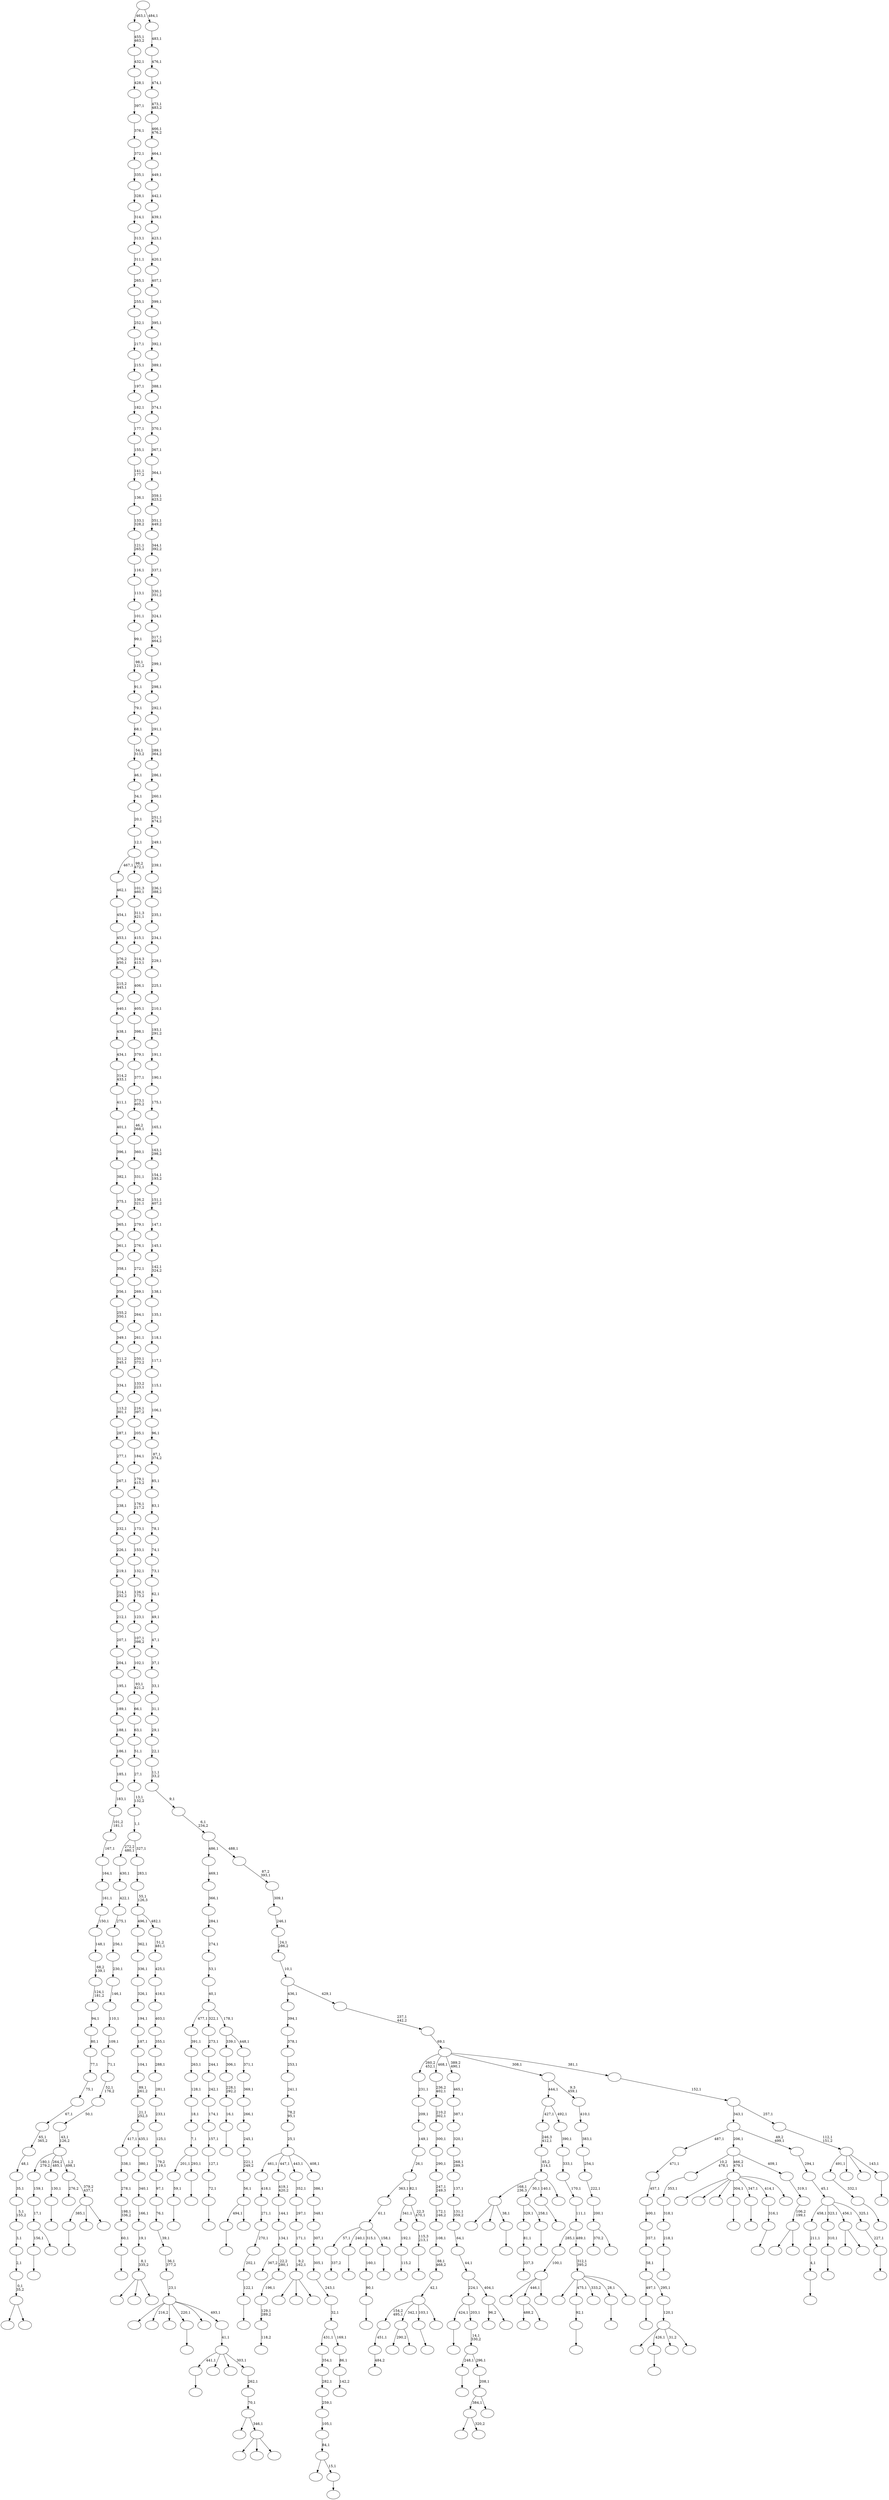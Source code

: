 digraph T {
	600 [label=""]
	599 [label=""]
	598 [label=""]
	597 [label=""]
	596 [label=""]
	595 [label=""]
	594 [label=""]
	593 [label=""]
	592 [label=""]
	591 [label=""]
	590 [label=""]
	589 [label=""]
	588 [label=""]
	587 [label=""]
	586 [label=""]
	585 [label=""]
	584 [label=""]
	583 [label=""]
	582 [label=""]
	581 [label=""]
	580 [label=""]
	579 [label=""]
	578 [label=""]
	577 [label=""]
	576 [label=""]
	575 [label=""]
	574 [label=""]
	573 [label=""]
	572 [label=""]
	571 [label=""]
	570 [label=""]
	569 [label=""]
	568 [label=""]
	567 [label=""]
	566 [label=""]
	565 [label=""]
	564 [label=""]
	563 [label=""]
	562 [label=""]
	561 [label=""]
	560 [label=""]
	559 [label=""]
	558 [label=""]
	557 [label=""]
	556 [label=""]
	555 [label=""]
	554 [label=""]
	553 [label=""]
	552 [label=""]
	551 [label=""]
	550 [label=""]
	549 [label=""]
	548 [label=""]
	547 [label=""]
	546 [label=""]
	545 [label=""]
	544 [label=""]
	543 [label=""]
	542 [label=""]
	541 [label=""]
	540 [label=""]
	539 [label=""]
	538 [label=""]
	537 [label=""]
	536 [label=""]
	535 [label=""]
	534 [label=""]
	533 [label=""]
	532 [label=""]
	531 [label=""]
	530 [label=""]
	529 [label=""]
	528 [label=""]
	527 [label=""]
	526 [label=""]
	525 [label=""]
	524 [label=""]
	523 [label=""]
	522 [label=""]
	521 [label=""]
	520 [label=""]
	519 [label=""]
	518 [label=""]
	517 [label=""]
	516 [label=""]
	515 [label=""]
	514 [label=""]
	513 [label=""]
	512 [label=""]
	511 [label=""]
	510 [label=""]
	509 [label=""]
	508 [label=""]
	507 [label=""]
	506 [label=""]
	505 [label=""]
	504 [label=""]
	503 [label=""]
	502 [label=""]
	501 [label=""]
	500 [label=""]
	499 [label=""]
	498 [label=""]
	497 [label=""]
	496 [label=""]
	495 [label=""]
	494 [label=""]
	493 [label=""]
	492 [label=""]
	491 [label=""]
	490 [label=""]
	489 [label=""]
	488 [label=""]
	487 [label=""]
	486 [label=""]
	485 [label=""]
	484 [label=""]
	483 [label=""]
	482 [label=""]
	481 [label=""]
	480 [label=""]
	479 [label=""]
	478 [label=""]
	477 [label=""]
	476 [label=""]
	475 [label=""]
	474 [label=""]
	473 [label=""]
	472 [label=""]
	471 [label=""]
	470 [label=""]
	469 [label=""]
	468 [label=""]
	467 [label=""]
	466 [label=""]
	465 [label=""]
	464 [label=""]
	463 [label=""]
	462 [label=""]
	461 [label=""]
	460 [label=""]
	459 [label=""]
	458 [label=""]
	457 [label=""]
	456 [label=""]
	455 [label=""]
	454 [label=""]
	453 [label=""]
	452 [label=""]
	451 [label=""]
	450 [label=""]
	449 [label=""]
	448 [label=""]
	447 [label=""]
	446 [label=""]
	445 [label=""]
	444 [label=""]
	443 [label=""]
	442 [label=""]
	441 [label=""]
	440 [label=""]
	439 [label=""]
	438 [label=""]
	437 [label=""]
	436 [label=""]
	435 [label=""]
	434 [label=""]
	433 [label=""]
	432 [label=""]
	431 [label=""]
	430 [label=""]
	429 [label=""]
	428 [label=""]
	427 [label=""]
	426 [label=""]
	425 [label=""]
	424 [label=""]
	423 [label=""]
	422 [label=""]
	421 [label=""]
	420 [label=""]
	419 [label=""]
	418 [label=""]
	417 [label=""]
	416 [label=""]
	415 [label=""]
	414 [label=""]
	413 [label=""]
	412 [label=""]
	411 [label=""]
	410 [label=""]
	409 [label=""]
	408 [label=""]
	407 [label=""]
	406 [label=""]
	405 [label=""]
	404 [label=""]
	403 [label=""]
	402 [label=""]
	401 [label=""]
	400 [label=""]
	399 [label=""]
	398 [label=""]
	397 [label=""]
	396 [label=""]
	395 [label=""]
	394 [label=""]
	393 [label=""]
	392 [label=""]
	391 [label=""]
	390 [label=""]
	389 [label=""]
	388 [label=""]
	387 [label=""]
	386 [label=""]
	385 [label=""]
	384 [label=""]
	383 [label=""]
	382 [label=""]
	381 [label=""]
	380 [label=""]
	379 [label=""]
	378 [label=""]
	377 [label=""]
	376 [label=""]
	375 [label=""]
	374 [label=""]
	373 [label=""]
	372 [label=""]
	371 [label=""]
	370 [label=""]
	369 [label=""]
	368 [label=""]
	367 [label=""]
	366 [label=""]
	365 [label=""]
	364 [label=""]
	363 [label=""]
	362 [label=""]
	361 [label=""]
	360 [label=""]
	359 [label=""]
	358 [label=""]
	357 [label=""]
	356 [label=""]
	355 [label=""]
	354 [label=""]
	353 [label=""]
	352 [label=""]
	351 [label=""]
	350 [label=""]
	349 [label=""]
	348 [label=""]
	347 [label=""]
	346 [label=""]
	345 [label=""]
	344 [label=""]
	343 [label=""]
	342 [label=""]
	341 [label=""]
	340 [label=""]
	339 [label=""]
	338 [label=""]
	337 [label=""]
	336 [label=""]
	335 [label=""]
	334 [label=""]
	333 [label=""]
	332 [label=""]
	331 [label=""]
	330 [label=""]
	329 [label=""]
	328 [label=""]
	327 [label=""]
	326 [label=""]
	325 [label=""]
	324 [label=""]
	323 [label=""]
	322 [label=""]
	321 [label=""]
	320 [label=""]
	319 [label=""]
	318 [label=""]
	317 [label=""]
	316 [label=""]
	315 [label=""]
	314 [label=""]
	313 [label=""]
	312 [label=""]
	311 [label=""]
	310 [label=""]
	309 [label=""]
	308 [label=""]
	307 [label=""]
	306 [label=""]
	305 [label=""]
	304 [label=""]
	303 [label=""]
	302 [label=""]
	301 [label=""]
	300 [label=""]
	299 [label=""]
	298 [label=""]
	297 [label=""]
	296 [label=""]
	295 [label=""]
	294 [label=""]
	293 [label=""]
	292 [label=""]
	291 [label=""]
	290 [label=""]
	289 [label=""]
	288 [label=""]
	287 [label=""]
	286 [label=""]
	285 [label=""]
	284 [label=""]
	283 [label=""]
	282 [label=""]
	281 [label=""]
	280 [label=""]
	279 [label=""]
	278 [label=""]
	277 [label=""]
	276 [label=""]
	275 [label=""]
	274 [label=""]
	273 [label=""]
	272 [label=""]
	271 [label=""]
	270 [label=""]
	269 [label=""]
	268 [label=""]
	267 [label=""]
	266 [label=""]
	265 [label=""]
	264 [label=""]
	263 [label=""]
	262 [label=""]
	261 [label=""]
	260 [label=""]
	259 [label=""]
	258 [label=""]
	257 [label=""]
	256 [label=""]
	255 [label=""]
	254 [label=""]
	253 [label=""]
	252 [label=""]
	251 [label=""]
	250 [label=""]
	249 [label=""]
	248 [label=""]
	247 [label=""]
	246 [label=""]
	245 [label=""]
	244 [label=""]
	243 [label=""]
	242 [label=""]
	241 [label=""]
	240 [label=""]
	239 [label=""]
	238 [label=""]
	237 [label=""]
	236 [label=""]
	235 [label=""]
	234 [label=""]
	233 [label=""]
	232 [label=""]
	231 [label=""]
	230 [label=""]
	229 [label=""]
	228 [label=""]
	227 [label=""]
	226 [label=""]
	225 [label=""]
	224 [label=""]
	223 [label=""]
	222 [label=""]
	221 [label=""]
	220 [label=""]
	219 [label=""]
	218 [label=""]
	217 [label=""]
	216 [label=""]
	215 [label=""]
	214 [label=""]
	213 [label=""]
	212 [label=""]
	211 [label=""]
	210 [label=""]
	209 [label=""]
	208 [label=""]
	207 [label=""]
	206 [label=""]
	205 [label=""]
	204 [label=""]
	203 [label=""]
	202 [label=""]
	201 [label=""]
	200 [label=""]
	199 [label=""]
	198 [label=""]
	197 [label=""]
	196 [label=""]
	195 [label=""]
	194 [label=""]
	193 [label=""]
	192 [label=""]
	191 [label=""]
	190 [label=""]
	189 [label=""]
	188 [label=""]
	187 [label=""]
	186 [label=""]
	185 [label=""]
	184 [label=""]
	183 [label=""]
	182 [label=""]
	181 [label=""]
	180 [label=""]
	179 [label=""]
	178 [label=""]
	177 [label=""]
	176 [label=""]
	175 [label=""]
	174 [label=""]
	173 [label=""]
	172 [label=""]
	171 [label=""]
	170 [label=""]
	169 [label=""]
	168 [label=""]
	167 [label=""]
	166 [label=""]
	165 [label=""]
	164 [label=""]
	163 [label=""]
	162 [label=""]
	161 [label=""]
	160 [label=""]
	159 [label=""]
	158 [label=""]
	157 [label=""]
	156 [label=""]
	155 [label=""]
	154 [label=""]
	153 [label=""]
	152 [label=""]
	151 [label=""]
	150 [label=""]
	149 [label=""]
	148 [label=""]
	147 [label=""]
	146 [label=""]
	145 [label=""]
	144 [label=""]
	143 [label=""]
	142 [label=""]
	141 [label=""]
	140 [label=""]
	139 [label=""]
	138 [label=""]
	137 [label=""]
	136 [label=""]
	135 [label=""]
	134 [label=""]
	133 [label=""]
	132 [label=""]
	131 [label=""]
	130 [label=""]
	129 [label=""]
	128 [label=""]
	127 [label=""]
	126 [label=""]
	125 [label=""]
	124 [label=""]
	123 [label=""]
	122 [label=""]
	121 [label=""]
	120 [label=""]
	119 [label=""]
	118 [label=""]
	117 [label=""]
	116 [label=""]
	115 [label=""]
	114 [label=""]
	113 [label=""]
	112 [label=""]
	111 [label=""]
	110 [label=""]
	109 [label=""]
	108 [label=""]
	107 [label=""]
	106 [label=""]
	105 [label=""]
	104 [label=""]
	103 [label=""]
	102 [label=""]
	101 [label=""]
	100 [label=""]
	99 [label=""]
	98 [label=""]
	97 [label=""]
	96 [label=""]
	95 [label=""]
	94 [label=""]
	93 [label=""]
	92 [label=""]
	91 [label=""]
	90 [label=""]
	89 [label=""]
	88 [label=""]
	87 [label=""]
	86 [label=""]
	85 [label=""]
	84 [label=""]
	83 [label=""]
	82 [label=""]
	81 [label=""]
	80 [label=""]
	79 [label=""]
	78 [label=""]
	77 [label=""]
	76 [label=""]
	75 [label=""]
	74 [label=""]
	73 [label=""]
	72 [label=""]
	71 [label=""]
	70 [label=""]
	69 [label=""]
	68 [label=""]
	67 [label=""]
	66 [label=""]
	65 [label=""]
	64 [label=""]
	63 [label=""]
	62 [label=""]
	61 [label=""]
	60 [label=""]
	59 [label=""]
	58 [label=""]
	57 [label=""]
	56 [label=""]
	55 [label=""]
	54 [label=""]
	53 [label=""]
	52 [label=""]
	51 [label=""]
	50 [label=""]
	49 [label=""]
	48 [label=""]
	47 [label=""]
	46 [label=""]
	45 [label=""]
	44 [label=""]
	43 [label=""]
	42 [label=""]
	41 [label=""]
	40 [label=""]
	39 [label=""]
	38 [label=""]
	37 [label=""]
	36 [label=""]
	35 [label=""]
	34 [label=""]
	33 [label=""]
	32 [label=""]
	31 [label=""]
	30 [label=""]
	29 [label=""]
	28 [label=""]
	27 [label=""]
	26 [label=""]
	25 [label=""]
	24 [label=""]
	23 [label=""]
	22 [label=""]
	21 [label=""]
	20 [label=""]
	19 [label=""]
	18 [label=""]
	17 [label=""]
	16 [label=""]
	15 [label=""]
	14 [label=""]
	13 [label=""]
	12 [label=""]
	11 [label=""]
	10 [label=""]
	9 [label=""]
	8 [label=""]
	7 [label=""]
	6 [label=""]
	5 [label=""]
	4 [label=""]
	3 [label=""]
	2 [label=""]
	1 [label=""]
	0 [label=""]
	599 -> 600 [label=""]
	596 -> 597 [label="337,2"]
	594 -> 595 [label=""]
	592 -> 593 [label=""]
	591 -> 592 [label="60,1"]
	590 -> 591 [label="198,1\n336,2"]
	589 -> 590 [label="278,1"]
	588 -> 589 [label="338,1"]
	584 -> 599 [label="156,1"]
	584 -> 585 [label=""]
	583 -> 584 [label="17,1"]
	582 -> 583 [label="159,1"]
	580 -> 581 [label=""]
	579 -> 580 [label="130,1"]
	576 -> 577 [label="115,2"]
	575 -> 576 [label="192,1"]
	567 -> 568 [label=""]
	566 -> 567 [label="90,1"]
	565 -> 566 [label="160,1"]
	563 -> 564 [label=""]
	562 -> 563 [label="4,1"]
	561 -> 562 [label="211,1"]
	559 -> 560 [label=""]
	558 -> 559 [label="59,1"]
	556 -> 557 [label=""]
	555 -> 558 [label="201,1"]
	555 -> 556 [label="293,1"]
	554 -> 555 [label="7,1"]
	553 -> 554 [label="18,1"]
	552 -> 553 [label="128,1"]
	551 -> 552 [label="263,1"]
	550 -> 551 [label="391,1"]
	548 -> 549 [label="337,3"]
	547 -> 548 [label="81,1"]
	545 -> 546 [label=""]
	542 -> 543 [label=""]
	539 -> 540 [label=""]
	538 -> 539 [label="218,1"]
	537 -> 538 [label="318,1"]
	536 -> 537 [label="353,1"]
	532 -> 533 [label=""]
	530 -> 586 [label=""]
	530 -> 531 [label=""]
	529 -> 530 [label="0,1\n35,2"]
	528 -> 529 [label="2,1"]
	527 -> 528 [label="3,1"]
	526 -> 527 [label="5,1\n155,2"]
	525 -> 526 [label="35,1"]
	524 -> 525 [label="48,1"]
	523 -> 524 [label="65,1\n365,2"]
	522 -> 523 [label="67,1"]
	521 -> 522 [label="75,1"]
	520 -> 521 [label="77,1"]
	519 -> 520 [label="80,1"]
	518 -> 519 [label="94,1"]
	517 -> 518 [label="124,1\n181,2"]
	516 -> 517 [label="68,2\n139,1"]
	515 -> 516 [label="148,1"]
	514 -> 515 [label="150,1"]
	513 -> 514 [label="161,1"]
	512 -> 513 [label="164,1"]
	511 -> 512 [label="167,1"]
	510 -> 511 [label="101,2\n181,1"]
	509 -> 510 [label="183,1"]
	508 -> 509 [label="185,1"]
	507 -> 508 [label="186,1"]
	506 -> 507 [label="188,1"]
	505 -> 506 [label="189,1"]
	504 -> 505 [label="195,1"]
	503 -> 504 [label="204,1"]
	502 -> 503 [label="207,1"]
	501 -> 502 [label="212,1"]
	500 -> 501 [label="214,1\n252,2"]
	499 -> 500 [label="219,1"]
	498 -> 499 [label="226,1"]
	497 -> 498 [label="232,1"]
	496 -> 497 [label="238,1"]
	495 -> 496 [label="267,1"]
	494 -> 495 [label="277,1"]
	493 -> 494 [label="287,1"]
	492 -> 493 [label="113,2\n301,1"]
	491 -> 492 [label="334,1"]
	490 -> 491 [label="311,2\n345,1"]
	489 -> 490 [label="349,1"]
	488 -> 489 [label="255,2\n350,1"]
	487 -> 488 [label="356,1"]
	486 -> 487 [label="358,1"]
	485 -> 486 [label="361,1"]
	484 -> 485 [label="365,1"]
	483 -> 484 [label="375,1"]
	482 -> 483 [label="382,1"]
	481 -> 482 [label="396,1"]
	480 -> 481 [label="401,1"]
	479 -> 480 [label="411,1"]
	478 -> 479 [label="314,2\n433,1"]
	477 -> 478 [label="434,1"]
	476 -> 477 [label="438,1"]
	475 -> 476 [label="440,1"]
	474 -> 475 [label="215,2\n445,1"]
	473 -> 474 [label="376,2\n450,1"]
	472 -> 473 [label="453,1"]
	471 -> 472 [label="454,1"]
	470 -> 471 [label="462,1"]
	468 -> 469 [label="484,2"]
	467 -> 468 [label="451,1"]
	464 -> 465 [label=""]
	463 -> 464 [label="92,1"]
	459 -> 534 [label=""]
	459 -> 460 [label="320,2"]
	457 -> 458 [label=""]
	453 -> 454 [label=""]
	452 -> 453 [label="16,1"]
	451 -> 452 [label="228,1\n292,2"]
	450 -> 451 [label="306,1"]
	446 -> 598 [label="290,2"]
	446 -> 447 [label=""]
	444 -> 445 [label=""]
	442 -> 443 [label=""]
	441 -> 442 [label="332,1"]
	439 -> 440 [label=""]
	438 -> 541 [label=""]
	438 -> 449 [label=""]
	438 -> 439 [label="38,1"]
	436 -> 437 [label=""]
	435 -> 436 [label="72,1"]
	434 -> 435 [label="127,1"]
	433 -> 434 [label="157,1"]
	432 -> 433 [label="174,1"]
	431 -> 432 [label="242,1"]
	430 -> 431 [label="244,1"]
	429 -> 430 [label="273,1"]
	427 -> 428 [label=""]
	426 -> 427 [label="310,1"]
	423 -> 424 [label=""]
	422 -> 596 [label="57,1"]
	422 -> 594 [label="240,1"]
	422 -> 565 [label="315,1"]
	422 -> 423 [label="158,1"]
	421 -> 422 [label="61,1"]
	418 -> 419 [label=""]
	417 -> 547 [label="329,1"]
	417 -> 418 [label="258,1"]
	415 -> 416 [label=""]
	414 -> 415 [label="122,1"]
	413 -> 414 [label="202,1"]
	412 -> 413 [label="270,1"]
	411 -> 412 [label="271,1"]
	410 -> 411 [label="418,1"]
	407 -> 532 [label="494,1"]
	407 -> 408 [label=""]
	406 -> 407 [label="56,1"]
	405 -> 406 [label="221,1\n249,2"]
	404 -> 405 [label="245,1"]
	403 -> 404 [label="266,1"]
	402 -> 403 [label="369,1"]
	401 -> 402 [label="371,1"]
	400 -> 450 [label="339,1"]
	400 -> 401 [label="448,1"]
	399 -> 550 [label="477,1"]
	399 -> 429 [label="322,1"]
	399 -> 400 [label="178,1"]
	398 -> 399 [label="40,1"]
	397 -> 398 [label="53,1"]
	396 -> 397 [label="274,1"]
	395 -> 396 [label="284,1"]
	394 -> 395 [label="366,1"]
	393 -> 394 [label="469,1"]
	391 -> 392 [label=""]
	389 -> 390 [label=""]
	387 -> 388 [label=""]
	386 -> 572 [label=""]
	386 -> 387 [label="15,1"]
	385 -> 386 [label="84,1"]
	384 -> 385 [label="105,1"]
	383 -> 384 [label="259,1"]
	382 -> 383 [label="282,1"]
	381 -> 382 [label="354,1"]
	379 -> 380 [label=""]
	376 -> 377 [label=""]
	374 -> 375 [label=""]
	373 -> 374 [label="316,1"]
	371 -> 372 [label=""]
	368 -> 369 [label=""]
	365 -> 366 [label=""]
	363 -> 364 [label="118,2"]
	362 -> 363 [label="129,1\n289,2"]
	361 -> 362 [label="196,1"]
	360 -> 570 [label="367,2"]
	360 -> 361 [label="22,2\n280,1"]
	359 -> 360 [label="134,1"]
	358 -> 359 [label="144,1"]
	357 -> 358 [label="419,1\n420,2"]
	353 -> 587 [label=""]
	353 -> 409 [label=""]
	353 -> 354 [label=""]
	352 -> 353 [label="8,1\n335,2"]
	351 -> 352 [label="19,1"]
	350 -> 351 [label="166,1"]
	349 -> 350 [label="340,1"]
	348 -> 349 [label="380,1"]
	347 -> 588 [label="417,1"]
	347 -> 348 [label="435,1"]
	346 -> 347 [label="21,1\n252,3"]
	345 -> 346 [label="89,1\n261,2"]
	344 -> 345 [label="104,1"]
	343 -> 344 [label="187,1"]
	342 -> 343 [label="194,1"]
	341 -> 342 [label="326,1"]
	340 -> 341 [label="336,1"]
	339 -> 340 [label="362,1"]
	336 -> 438 [label="168,1\n236,3"]
	336 -> 417 [label="30,1"]
	336 -> 389 [label="140,1"]
	336 -> 337 [label=""]
	335 -> 336 [label="85,2\n114,1"]
	334 -> 335 [label="246,3\n412,1"]
	332 -> 573 [label=""]
	332 -> 448 [label=""]
	332 -> 425 [label=""]
	332 -> 391 [label="304,1"]
	332 -> 379 [label="347,1"]
	332 -> 373 [label="414,1"]
	332 -> 333 [label=""]
	330 -> 355 [label="488,2"]
	330 -> 331 [label=""]
	328 -> 461 [label=""]
	328 -> 330 [label="446,1"]
	328 -> 329 [label=""]
	327 -> 328 [label="100,1"]
	325 -> 574 [label=""]
	325 -> 444 [label="426,1"]
	325 -> 338 [label="31,2"]
	325 -> 326 [label=""]
	324 -> 325 [label="120,1"]
	323 -> 371 [label="497,1"]
	323 -> 324 [label="295,1"]
	322 -> 323 [label="58,1"]
	321 -> 322 [label="357,1"]
	320 -> 321 [label="400,1"]
	319 -> 320 [label="457,1"]
	318 -> 319 [label="471,1"]
	314 -> 315 [label=""]
	313 -> 314 [label="115,3\n213,1"]
	312 -> 575 [label="341,1"]
	312 -> 313 [label="22,3\n470,1"]
	311 -> 421 [label="363,1"]
	311 -> 312 [label="82,1"]
	310 -> 311 [label="26,1"]
	309 -> 310 [label="149,1"]
	308 -> 309 [label="209,1"]
	307 -> 308 [label="231,1"]
	305 -> 462 [label=""]
	305 -> 306 [label=""]
	304 -> 305 [label="106,2\n199,1"]
	303 -> 304 [label="319,1"]
	302 -> 536 [label="10,2\n478,1"]
	302 -> 332 [label="466,2\n479,1"]
	302 -> 303 [label="409,1"]
	299 -> 467 [label="154,2\n495,1"]
	299 -> 446 [label="342,1"]
	299 -> 376 [label="103,1"]
	299 -> 300 [label=""]
	298 -> 299 [label="42,1"]
	297 -> 298 [label="88,1\n468,2"]
	296 -> 297 [label="108,1"]
	295 -> 296 [label="172,1\n246,2"]
	294 -> 295 [label="247,1\n249,3"]
	293 -> 294 [label="290,1"]
	292 -> 293 [label="300,1"]
	291 -> 292 [label="210,2\n302,1"]
	290 -> 291 [label="236,2\n402,1"]
	288 -> 578 [label=""]
	288 -> 289 [label=""]
	284 -> 285 [label=""]
	281 -> 420 [label=""]
	281 -> 317 [label=""]
	281 -> 282 [label=""]
	280 -> 281 [label="9,2\n162,1"]
	279 -> 280 [label="171,1"]
	278 -> 279 [label="297,1"]
	277 -> 278 [label="352,1"]
	274 -> 457 [label="385,1"]
	274 -> 301 [label=""]
	274 -> 275 [label=""]
	273 -> 378 [label="276,2"]
	273 -> 274 [label="379,2\n437,1"]
	272 -> 582 [label="180,1\n279,2"]
	272 -> 579 [label="264,2\n485,1"]
	272 -> 273 [label="1,2\n498,1"]
	271 -> 272 [label="43,1\n126,2"]
	270 -> 271 [label="50,1"]
	269 -> 270 [label="52,1\n176,2"]
	268 -> 269 [label="71,1"]
	267 -> 268 [label="109,1"]
	266 -> 267 [label="110,1"]
	265 -> 266 [label="146,1"]
	264 -> 265 [label="230,1"]
	263 -> 264 [label="256,1"]
	262 -> 263 [label="275,1"]
	261 -> 262 [label="422,1"]
	260 -> 261 [label="430,1"]
	258 -> 535 [label=""]
	258 -> 356 [label=""]
	258 -> 259 [label=""]
	257 -> 367 [label=""]
	257 -> 258 [label="346,1"]
	256 -> 257 [label="70,1"]
	255 -> 256 [label="262,1"]
	254 -> 545 [label="441,1"]
	254 -> 455 [label=""]
	254 -> 286 [label=""]
	254 -> 255 [label="303,1"]
	253 -> 254 [label="41,1"]
	252 -> 544 [label=""]
	252 -> 466 [label="216,2"]
	252 -> 370 [label=""]
	252 -> 365 [label="220,1"]
	252 -> 283 [label=""]
	252 -> 253 [label="493,1"]
	251 -> 252 [label="23,1"]
	250 -> 251 [label="36,1\n377,2"]
	249 -> 250 [label="39,1"]
	248 -> 249 [label="76,1"]
	247 -> 248 [label="97,1"]
	246 -> 247 [label="79,2\n119,1"]
	245 -> 246 [label="125,1"]
	244 -> 245 [label="233,1"]
	243 -> 244 [label="281,1"]
	242 -> 243 [label="288,1"]
	241 -> 242 [label="355,1"]
	240 -> 241 [label="403,1"]
	239 -> 240 [label="416,1"]
	238 -> 239 [label="425,1"]
	237 -> 238 [label="51,2\n481,1"]
	236 -> 339 [label="496,1"]
	236 -> 237 [label="482,1"]
	235 -> 236 [label="55,1\n126,3"]
	234 -> 235 [label="283,1"]
	233 -> 260 [label="272,2\n480,1"]
	233 -> 234 [label="327,1"]
	232 -> 233 [label="1,1"]
	231 -> 232 [label="13,1\n132,2"]
	230 -> 231 [label="27,1"]
	229 -> 230 [label="51,1"]
	228 -> 229 [label="63,1"]
	227 -> 228 [label="66,1"]
	226 -> 227 [label="93,1\n421,2"]
	225 -> 226 [label="102,1"]
	224 -> 225 [label="107,1\n398,2"]
	223 -> 224 [label="123,1"]
	222 -> 223 [label="126,1\n173,2"]
	221 -> 222 [label="132,1"]
	220 -> 221 [label="153,1"]
	219 -> 220 [label="173,1"]
	218 -> 219 [label="176,1\n217,2"]
	217 -> 218 [label="179,1\n415,2"]
	216 -> 217 [label="184,1"]
	215 -> 216 [label="205,1"]
	214 -> 215 [label="216,1\n397,2"]
	213 -> 214 [label="133,2\n223,1"]
	212 -> 213 [label="250,1\n373,2"]
	211 -> 212 [label="261,1"]
	210 -> 211 [label="264,1"]
	209 -> 210 [label="269,1"]
	208 -> 209 [label="272,1"]
	207 -> 208 [label="276,1"]
	206 -> 207 [label="279,1"]
	205 -> 206 [label="136,2\n321,1"]
	204 -> 205 [label="331,1"]
	203 -> 204 [label="360,1"]
	202 -> 203 [label="46,2\n368,1"]
	201 -> 202 [label="373,1\n405,2"]
	200 -> 201 [label="377,1"]
	199 -> 200 [label="379,1"]
	198 -> 199 [label="398,1"]
	197 -> 198 [label="405,1"]
	196 -> 197 [label="406,1"]
	195 -> 196 [label="314,3\n413,1"]
	194 -> 195 [label="415,1"]
	193 -> 194 [label="311,3\n421,1"]
	192 -> 193 [label="101,3\n460,1"]
	191 -> 470 [label="467,1"]
	191 -> 192 [label="98,2\n472,1"]
	190 -> 191 [label="12,1"]
	189 -> 190 [label="20,1"]
	188 -> 189 [label="34,1"]
	187 -> 188 [label="46,1"]
	186 -> 187 [label="54,1\n313,2"]
	185 -> 186 [label="68,1"]
	184 -> 185 [label="79,1"]
	183 -> 184 [label="91,1"]
	182 -> 183 [label="98,1\n121,2"]
	181 -> 182 [label="99,1"]
	180 -> 181 [label="101,1"]
	179 -> 180 [label="113,1"]
	178 -> 179 [label="116,1"]
	177 -> 178 [label="121,1\n265,2"]
	176 -> 177 [label="133,1\n328,2"]
	175 -> 176 [label="136,1"]
	174 -> 175 [label="141,1\n177,2"]
	173 -> 174 [label="155,1"]
	172 -> 173 [label="177,1"]
	171 -> 172 [label="182,1"]
	170 -> 171 [label="197,1"]
	169 -> 170 [label="215,1"]
	168 -> 169 [label="217,1"]
	167 -> 168 [label="252,1"]
	166 -> 167 [label="255,1"]
	165 -> 166 [label="265,1"]
	164 -> 165 [label="311,1"]
	163 -> 164 [label="313,1"]
	162 -> 163 [label="314,1"]
	161 -> 162 [label="328,1"]
	160 -> 161 [label="335,1"]
	159 -> 160 [label="372,1"]
	158 -> 159 [label="376,1"]
	157 -> 158 [label="397,1"]
	156 -> 157 [label="428,1"]
	155 -> 156 [label="432,1"]
	154 -> 155 [label="455,1\n463,2"]
	152 -> 459 [label="384,1"]
	152 -> 153 [label=""]
	151 -> 152 [label="208,1"]
	150 -> 368 [label="248,1"]
	150 -> 151 [label="296,1"]
	149 -> 150 [label="14,1\n330,2"]
	148 -> 542 [label="424,1"]
	148 -> 149 [label="203,1"]
	146 -> 569 [label=""]
	146 -> 463 [label="475,1"]
	146 -> 456 [label="333,2"]
	146 -> 284 [label="28,1"]
	146 -> 147 [label=""]
	145 -> 146 [label="312,1\n395,2"]
	144 -> 327 [label="285,1"]
	144 -> 145 [label="489,1"]
	143 -> 144 [label="111,1"]
	142 -> 143 [label="170,1"]
	141 -> 142 [label="333,1"]
	140 -> 141 [label="390,1"]
	139 -> 334 [label="427,1"]
	139 -> 140 [label="492,1"]
	137 -> 138 [label="142,2"]
	136 -> 137 [label="86,1"]
	135 -> 381 [label="431,1"]
	135 -> 136 [label="169,1"]
	134 -> 135 [label="32,1"]
	133 -> 134 [label="243,1"]
	132 -> 133 [label="305,1"]
	131 -> 132 [label="307,1"]
	130 -> 131 [label="348,1"]
	129 -> 130 [label="386,1"]
	128 -> 410 [label="461,1"]
	128 -> 357 [label="447,1"]
	128 -> 277 [label="443,1"]
	128 -> 129 [label="408,1"]
	127 -> 128 [label="25,1"]
	126 -> 127 [label="78,2\n95,1"]
	125 -> 126 [label="241,1"]
	124 -> 125 [label="253,1"]
	123 -> 124 [label="378,1"]
	122 -> 123 [label="394,1"]
	120 -> 121 [label=""]
	119 -> 120 [label="227,1"]
	118 -> 561 [label="458,1"]
	118 -> 426 [label="323,1"]
	118 -> 288 [label="456,1"]
	118 -> 119 [label="325,1"]
	117 -> 118 [label="45,1"]
	116 -> 117 [label="294,1"]
	115 -> 318 [label="487,1"]
	115 -> 302 [label="206,1"]
	115 -> 116 [label="49,2\n499,1"]
	113 -> 571 [label="96,2"]
	113 -> 114 [label=""]
	112 -> 148 [label="224,1"]
	112 -> 113 [label="404,1"]
	111 -> 112 [label="44,1"]
	110 -> 111 [label="64,1"]
	109 -> 110 [label="131,1\n359,2"]
	108 -> 109 [label="137,1"]
	107 -> 108 [label="268,1\n289,3"]
	106 -> 107 [label="320,1"]
	105 -> 106 [label="387,1"]
	104 -> 105 [label="465,1"]
	102 -> 276 [label="370,2"]
	102 -> 103 [label=""]
	101 -> 102 [label="200,1"]
	100 -> 101 [label="222,1"]
	99 -> 100 [label="254,1"]
	98 -> 99 [label="383,1"]
	97 -> 98 [label="410,1"]
	96 -> 139 [label="444,1"]
	96 -> 97 [label="9,3\n459,1"]
	94 -> 95 [label=""]
	93 -> 441 [label="491,1"]
	93 -> 316 [label=""]
	93 -> 287 [label=""]
	93 -> 94 [label="143,1"]
	92 -> 93 [label="112,1\n151,2"]
	91 -> 115 [label="343,1"]
	91 -> 92 [label="257,1"]
	90 -> 91 [label="152,1"]
	89 -> 307 [label="260,2\n452,1"]
	89 -> 290 [label="468,1"]
	89 -> 104 [label="389,2\n490,1"]
	89 -> 96 [label="308,1"]
	89 -> 90 [label="381,1"]
	88 -> 89 [label="69,1"]
	87 -> 88 [label="237,1\n442,2"]
	86 -> 122 [label="436,1"]
	86 -> 87 [label="429,1"]
	85 -> 86 [label="10,1"]
	84 -> 85 [label="24,1\n286,2"]
	83 -> 84 [label="246,1"]
	82 -> 83 [label="309,1"]
	81 -> 82 [label="87,2\n393,1"]
	80 -> 393 [label="486,1"]
	80 -> 81 [label="488,1"]
	79 -> 80 [label="6,1\n234,2"]
	78 -> 79 [label="9,1"]
	77 -> 78 [label="11,1\n33,2"]
	76 -> 77 [label="22,1"]
	75 -> 76 [label="29,1"]
	74 -> 75 [label="31,1"]
	73 -> 74 [label="33,1"]
	72 -> 73 [label="37,1"]
	71 -> 72 [label="47,1"]
	70 -> 71 [label="49,1"]
	69 -> 70 [label="62,1"]
	68 -> 69 [label="73,1"]
	67 -> 68 [label="74,1"]
	66 -> 67 [label="78,1"]
	65 -> 66 [label="83,1"]
	64 -> 65 [label="85,1"]
	63 -> 64 [label="87,1\n374,2"]
	62 -> 63 [label="96,1"]
	61 -> 62 [label="106,1"]
	60 -> 61 [label="115,1"]
	59 -> 60 [label="117,1"]
	58 -> 59 [label="118,1"]
	57 -> 58 [label="135,1"]
	56 -> 57 [label="138,1"]
	55 -> 56 [label="142,1\n324,2"]
	54 -> 55 [label="145,1"]
	53 -> 54 [label="147,1"]
	52 -> 53 [label="151,1\n407,2"]
	51 -> 52 [label="154,1\n193,2"]
	50 -> 51 [label="163,1\n298,2"]
	49 -> 50 [label="165,1"]
	48 -> 49 [label="175,1"]
	47 -> 48 [label="190,1"]
	46 -> 47 [label="191,1"]
	45 -> 46 [label="193,1\n291,2"]
	44 -> 45 [label="210,1"]
	43 -> 44 [label="225,1"]
	42 -> 43 [label="229,1"]
	41 -> 42 [label="234,1"]
	40 -> 41 [label="235,1"]
	39 -> 40 [label="236,1\n388,2"]
	38 -> 39 [label="239,1"]
	37 -> 38 [label="249,1"]
	36 -> 37 [label="251,1\n474,2"]
	35 -> 36 [label="260,1"]
	34 -> 35 [label="286,1"]
	33 -> 34 [label="289,1\n364,2"]
	32 -> 33 [label="291,1"]
	31 -> 32 [label="292,1"]
	30 -> 31 [label="298,1"]
	29 -> 30 [label="299,1"]
	28 -> 29 [label="317,1\n464,2"]
	27 -> 28 [label="324,1"]
	26 -> 27 [label="330,1\n351,2"]
	25 -> 26 [label="337,1"]
	24 -> 25 [label="344,1\n392,2"]
	23 -> 24 [label="351,1\n449,2"]
	22 -> 23 [label="359,1\n423,2"]
	21 -> 22 [label="364,1"]
	20 -> 21 [label="367,1"]
	19 -> 20 [label="370,1"]
	18 -> 19 [label="374,1"]
	17 -> 18 [label="388,1"]
	16 -> 17 [label="389,1"]
	15 -> 16 [label="392,1"]
	14 -> 15 [label="395,1"]
	13 -> 14 [label="399,1"]
	12 -> 13 [label="407,1"]
	11 -> 12 [label="420,1"]
	10 -> 11 [label="423,1"]
	9 -> 10 [label="439,1"]
	8 -> 9 [label="442,1"]
	7 -> 8 [label="449,1"]
	6 -> 7 [label="464,1"]
	5 -> 6 [label="466,1\n476,2"]
	4 -> 5 [label="473,1\n483,2"]
	3 -> 4 [label="474,1"]
	2 -> 3 [label="476,1"]
	1 -> 2 [label="483,1"]
	0 -> 154 [label="463,1"]
	0 -> 1 [label="484,1"]
}
